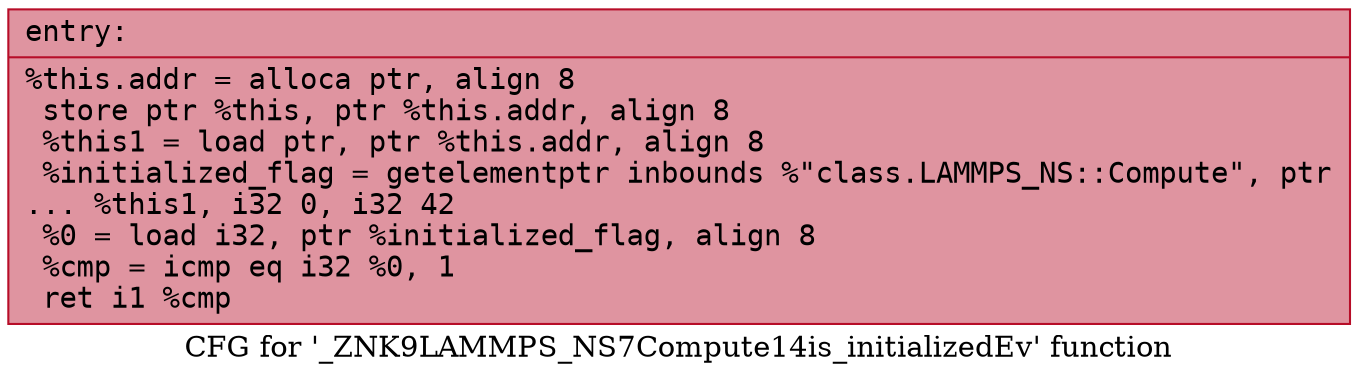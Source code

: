 digraph "CFG for '_ZNK9LAMMPS_NS7Compute14is_initializedEv' function" {
	label="CFG for '_ZNK9LAMMPS_NS7Compute14is_initializedEv' function";

	Node0x556bfe6716d0 [shape=record,color="#b70d28ff", style=filled, fillcolor="#b70d2870" fontname="Courier",label="{entry:\l|  %this.addr = alloca ptr, align 8\l  store ptr %this, ptr %this.addr, align 8\l  %this1 = load ptr, ptr %this.addr, align 8\l  %initialized_flag = getelementptr inbounds %\"class.LAMMPS_NS::Compute\", ptr\l... %this1, i32 0, i32 42\l  %0 = load i32, ptr %initialized_flag, align 8\l  %cmp = icmp eq i32 %0, 1\l  ret i1 %cmp\l}"];
}
